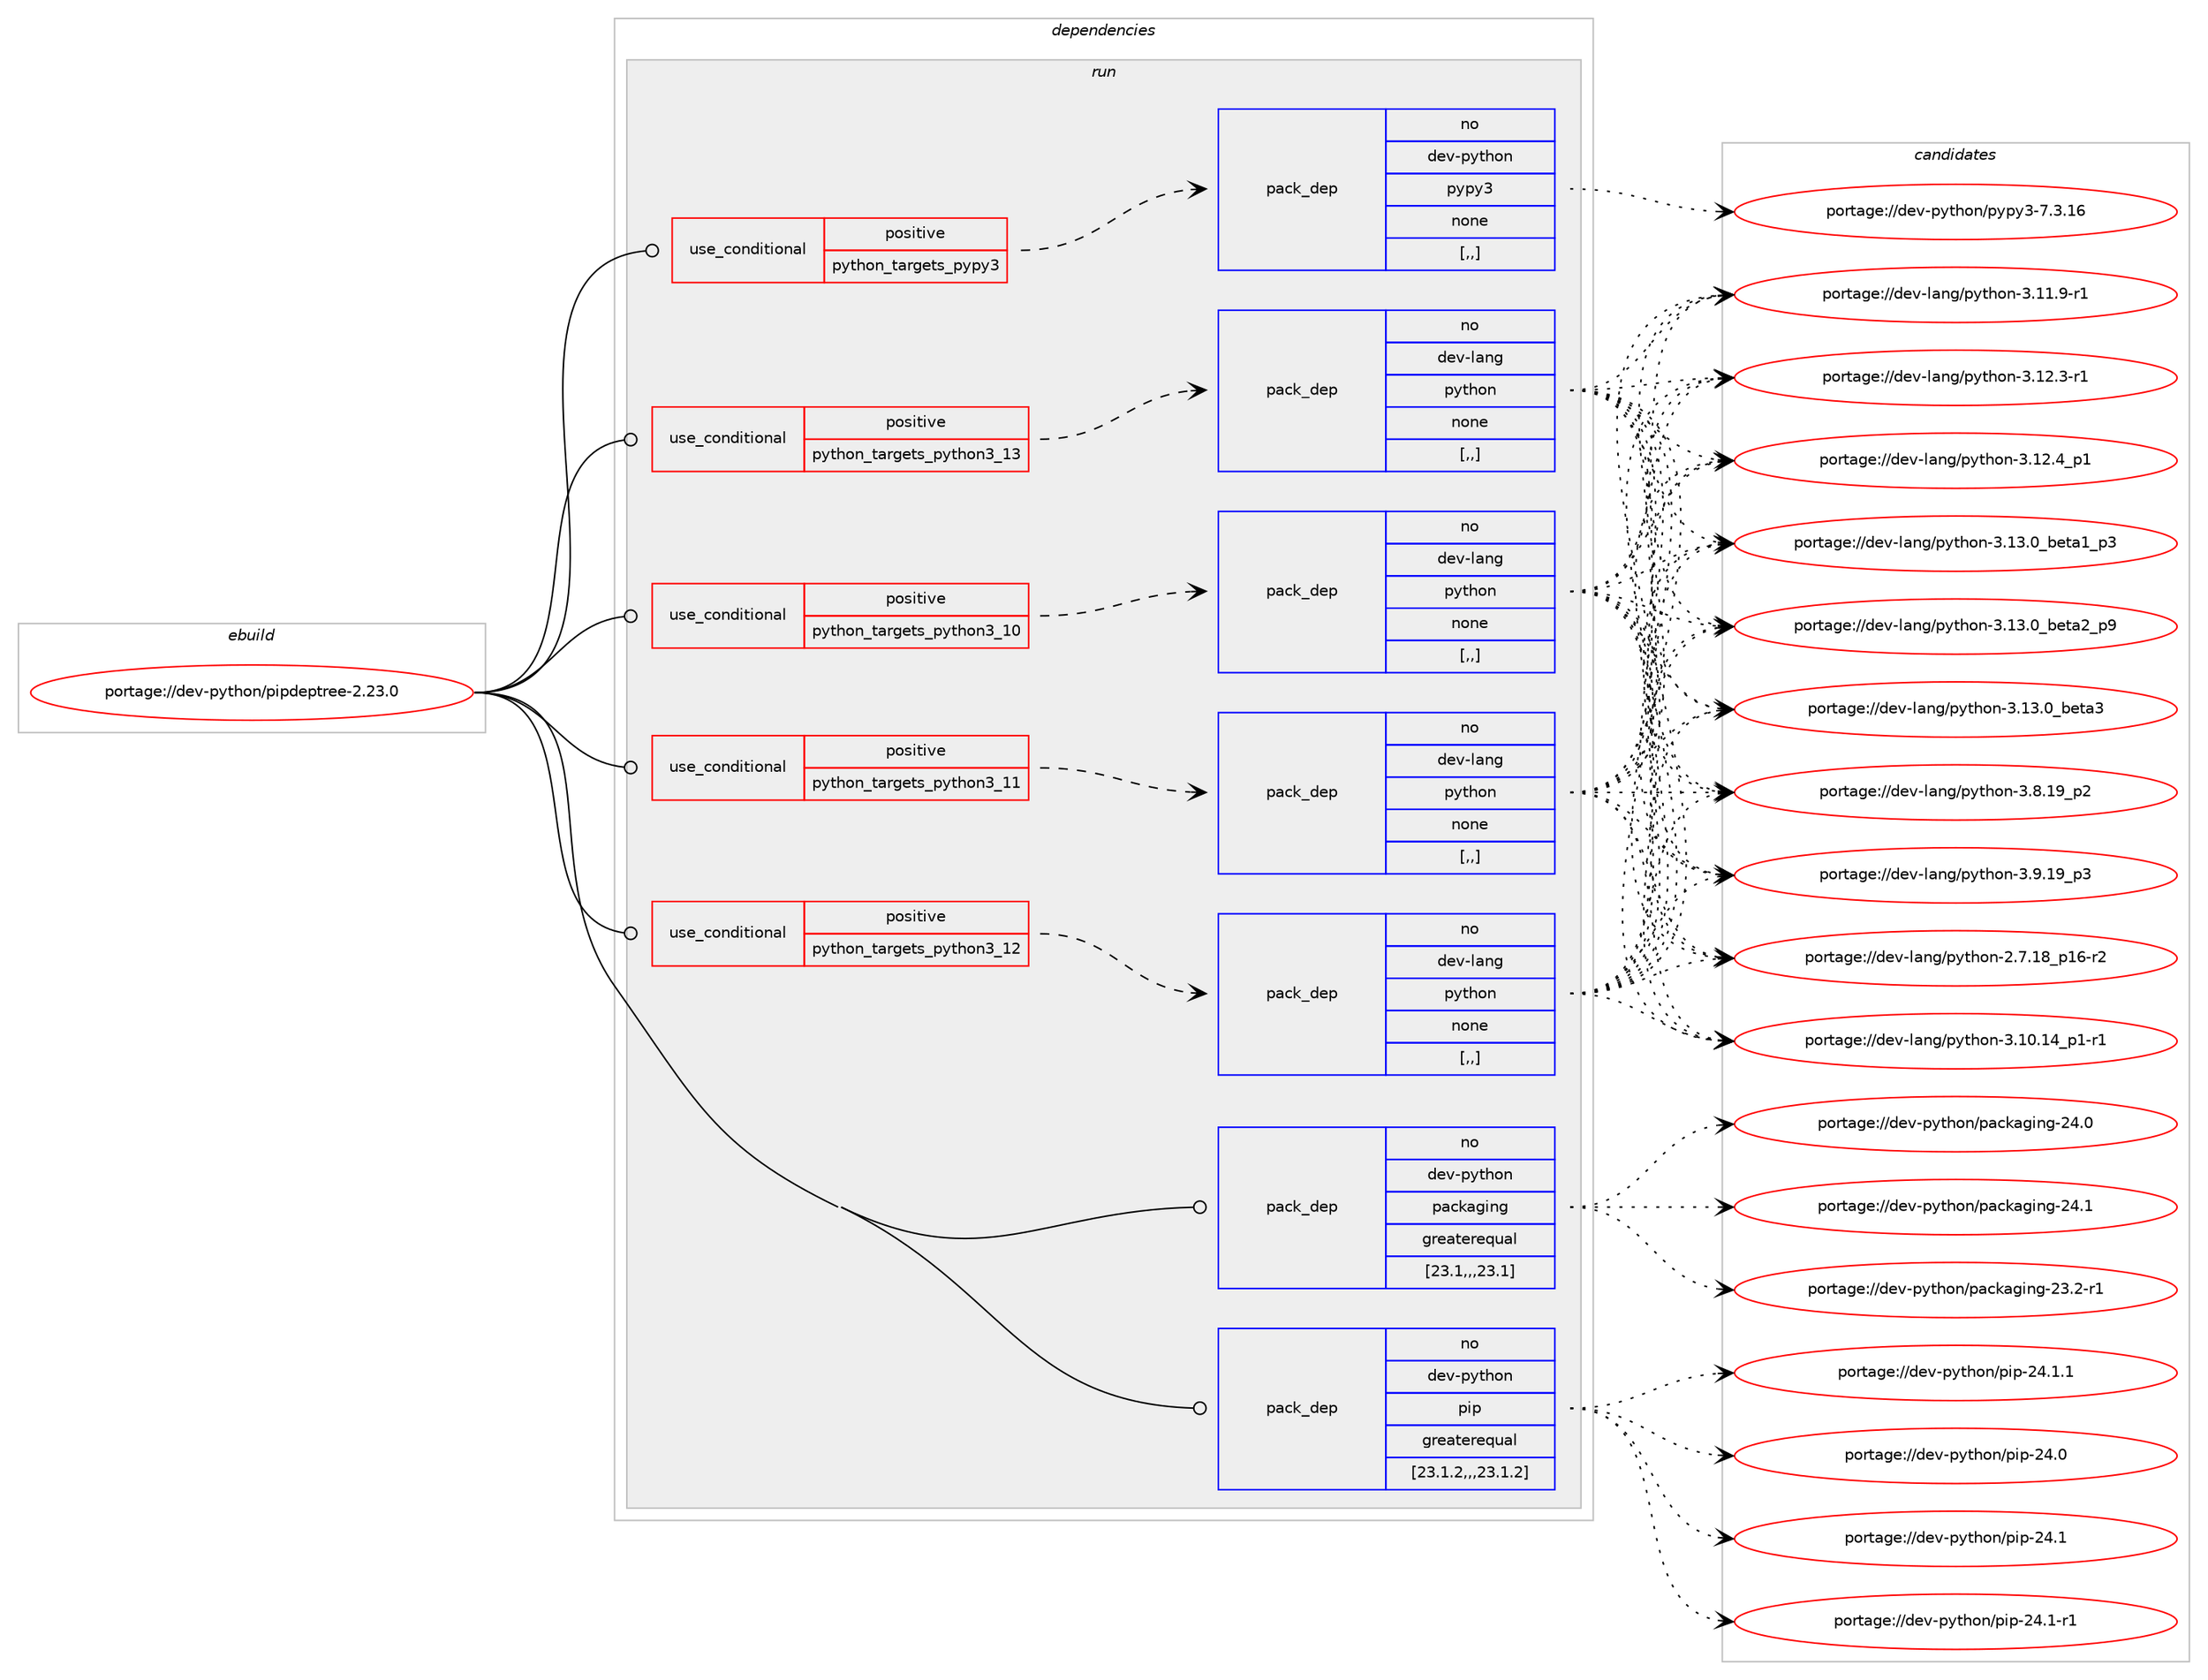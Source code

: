 digraph prolog {

# *************
# Graph options
# *************

newrank=true;
concentrate=true;
compound=true;
graph [rankdir=LR,fontname=Helvetica,fontsize=10,ranksep=1.5];#, ranksep=2.5, nodesep=0.2];
edge  [arrowhead=vee];
node  [fontname=Helvetica,fontsize=10];

# **********
# The ebuild
# **********

subgraph cluster_leftcol {
color=gray;
rank=same;
label=<<i>ebuild</i>>;
id [label="portage://dev-python/pipdeptree-2.23.0", color=red, width=4, href="../dev-python/pipdeptree-2.23.0.svg"];
}

# ****************
# The dependencies
# ****************

subgraph cluster_midcol {
color=gray;
label=<<i>dependencies</i>>;
subgraph cluster_compile {
fillcolor="#eeeeee";
style=filled;
label=<<i>compile</i>>;
}
subgraph cluster_compileandrun {
fillcolor="#eeeeee";
style=filled;
label=<<i>compile and run</i>>;
}
subgraph cluster_run {
fillcolor="#eeeeee";
style=filled;
label=<<i>run</i>>;
subgraph cond35013 {
dependency150910 [label=<<TABLE BORDER="0" CELLBORDER="1" CELLSPACING="0" CELLPADDING="4"><TR><TD ROWSPAN="3" CELLPADDING="10">use_conditional</TD></TR><TR><TD>positive</TD></TR><TR><TD>python_targets_pypy3</TD></TR></TABLE>>, shape=none, color=red];
subgraph pack114680 {
dependency150911 [label=<<TABLE BORDER="0" CELLBORDER="1" CELLSPACING="0" CELLPADDING="4" WIDTH="220"><TR><TD ROWSPAN="6" CELLPADDING="30">pack_dep</TD></TR><TR><TD WIDTH="110">no</TD></TR><TR><TD>dev-python</TD></TR><TR><TD>pypy3</TD></TR><TR><TD>none</TD></TR><TR><TD>[,,]</TD></TR></TABLE>>, shape=none, color=blue];
}
dependency150910:e -> dependency150911:w [weight=20,style="dashed",arrowhead="vee"];
}
id:e -> dependency150910:w [weight=20,style="solid",arrowhead="odot"];
subgraph cond35014 {
dependency150912 [label=<<TABLE BORDER="0" CELLBORDER="1" CELLSPACING="0" CELLPADDING="4"><TR><TD ROWSPAN="3" CELLPADDING="10">use_conditional</TD></TR><TR><TD>positive</TD></TR><TR><TD>python_targets_python3_10</TD></TR></TABLE>>, shape=none, color=red];
subgraph pack114681 {
dependency150913 [label=<<TABLE BORDER="0" CELLBORDER="1" CELLSPACING="0" CELLPADDING="4" WIDTH="220"><TR><TD ROWSPAN="6" CELLPADDING="30">pack_dep</TD></TR><TR><TD WIDTH="110">no</TD></TR><TR><TD>dev-lang</TD></TR><TR><TD>python</TD></TR><TR><TD>none</TD></TR><TR><TD>[,,]</TD></TR></TABLE>>, shape=none, color=blue];
}
dependency150912:e -> dependency150913:w [weight=20,style="dashed",arrowhead="vee"];
}
id:e -> dependency150912:w [weight=20,style="solid",arrowhead="odot"];
subgraph cond35015 {
dependency150914 [label=<<TABLE BORDER="0" CELLBORDER="1" CELLSPACING="0" CELLPADDING="4"><TR><TD ROWSPAN="3" CELLPADDING="10">use_conditional</TD></TR><TR><TD>positive</TD></TR><TR><TD>python_targets_python3_11</TD></TR></TABLE>>, shape=none, color=red];
subgraph pack114682 {
dependency150915 [label=<<TABLE BORDER="0" CELLBORDER="1" CELLSPACING="0" CELLPADDING="4" WIDTH="220"><TR><TD ROWSPAN="6" CELLPADDING="30">pack_dep</TD></TR><TR><TD WIDTH="110">no</TD></TR><TR><TD>dev-lang</TD></TR><TR><TD>python</TD></TR><TR><TD>none</TD></TR><TR><TD>[,,]</TD></TR></TABLE>>, shape=none, color=blue];
}
dependency150914:e -> dependency150915:w [weight=20,style="dashed",arrowhead="vee"];
}
id:e -> dependency150914:w [weight=20,style="solid",arrowhead="odot"];
subgraph cond35016 {
dependency150916 [label=<<TABLE BORDER="0" CELLBORDER="1" CELLSPACING="0" CELLPADDING="4"><TR><TD ROWSPAN="3" CELLPADDING="10">use_conditional</TD></TR><TR><TD>positive</TD></TR><TR><TD>python_targets_python3_12</TD></TR></TABLE>>, shape=none, color=red];
subgraph pack114683 {
dependency150917 [label=<<TABLE BORDER="0" CELLBORDER="1" CELLSPACING="0" CELLPADDING="4" WIDTH="220"><TR><TD ROWSPAN="6" CELLPADDING="30">pack_dep</TD></TR><TR><TD WIDTH="110">no</TD></TR><TR><TD>dev-lang</TD></TR><TR><TD>python</TD></TR><TR><TD>none</TD></TR><TR><TD>[,,]</TD></TR></TABLE>>, shape=none, color=blue];
}
dependency150916:e -> dependency150917:w [weight=20,style="dashed",arrowhead="vee"];
}
id:e -> dependency150916:w [weight=20,style="solid",arrowhead="odot"];
subgraph cond35017 {
dependency150918 [label=<<TABLE BORDER="0" CELLBORDER="1" CELLSPACING="0" CELLPADDING="4"><TR><TD ROWSPAN="3" CELLPADDING="10">use_conditional</TD></TR><TR><TD>positive</TD></TR><TR><TD>python_targets_python3_13</TD></TR></TABLE>>, shape=none, color=red];
subgraph pack114684 {
dependency150919 [label=<<TABLE BORDER="0" CELLBORDER="1" CELLSPACING="0" CELLPADDING="4" WIDTH="220"><TR><TD ROWSPAN="6" CELLPADDING="30">pack_dep</TD></TR><TR><TD WIDTH="110">no</TD></TR><TR><TD>dev-lang</TD></TR><TR><TD>python</TD></TR><TR><TD>none</TD></TR><TR><TD>[,,]</TD></TR></TABLE>>, shape=none, color=blue];
}
dependency150918:e -> dependency150919:w [weight=20,style="dashed",arrowhead="vee"];
}
id:e -> dependency150918:w [weight=20,style="solid",arrowhead="odot"];
subgraph pack114685 {
dependency150920 [label=<<TABLE BORDER="0" CELLBORDER="1" CELLSPACING="0" CELLPADDING="4" WIDTH="220"><TR><TD ROWSPAN="6" CELLPADDING="30">pack_dep</TD></TR><TR><TD WIDTH="110">no</TD></TR><TR><TD>dev-python</TD></TR><TR><TD>packaging</TD></TR><TR><TD>greaterequal</TD></TR><TR><TD>[23.1,,,23.1]</TD></TR></TABLE>>, shape=none, color=blue];
}
id:e -> dependency150920:w [weight=20,style="solid",arrowhead="odot"];
subgraph pack114686 {
dependency150921 [label=<<TABLE BORDER="0" CELLBORDER="1" CELLSPACING="0" CELLPADDING="4" WIDTH="220"><TR><TD ROWSPAN="6" CELLPADDING="30">pack_dep</TD></TR><TR><TD WIDTH="110">no</TD></TR><TR><TD>dev-python</TD></TR><TR><TD>pip</TD></TR><TR><TD>greaterequal</TD></TR><TR><TD>[23.1.2,,,23.1.2]</TD></TR></TABLE>>, shape=none, color=blue];
}
id:e -> dependency150921:w [weight=20,style="solid",arrowhead="odot"];
}
}

# **************
# The candidates
# **************

subgraph cluster_choices {
rank=same;
color=gray;
label=<<i>candidates</i>>;

subgraph choice114680 {
color=black;
nodesep=1;
choice10010111845112121116104111110471121211121215145554651464954 [label="portage://dev-python/pypy3-7.3.16", color=red, width=4,href="../dev-python/pypy3-7.3.16.svg"];
dependency150911:e -> choice10010111845112121116104111110471121211121215145554651464954:w [style=dotted,weight="100"];
}
subgraph choice114681 {
color=black;
nodesep=1;
choice100101118451089711010347112121116104111110455046554649569511249544511450 [label="portage://dev-lang/python-2.7.18_p16-r2", color=red, width=4,href="../dev-lang/python-2.7.18_p16-r2.svg"];
choice100101118451089711010347112121116104111110455146494846495295112494511449 [label="portage://dev-lang/python-3.10.14_p1-r1", color=red, width=4,href="../dev-lang/python-3.10.14_p1-r1.svg"];
choice100101118451089711010347112121116104111110455146494946574511449 [label="portage://dev-lang/python-3.11.9-r1", color=red, width=4,href="../dev-lang/python-3.11.9-r1.svg"];
choice100101118451089711010347112121116104111110455146495046514511449 [label="portage://dev-lang/python-3.12.3-r1", color=red, width=4,href="../dev-lang/python-3.12.3-r1.svg"];
choice100101118451089711010347112121116104111110455146495046529511249 [label="portage://dev-lang/python-3.12.4_p1", color=red, width=4,href="../dev-lang/python-3.12.4_p1.svg"];
choice10010111845108971101034711212111610411111045514649514648959810111697499511251 [label="portage://dev-lang/python-3.13.0_beta1_p3", color=red, width=4,href="../dev-lang/python-3.13.0_beta1_p3.svg"];
choice10010111845108971101034711212111610411111045514649514648959810111697509511257 [label="portage://dev-lang/python-3.13.0_beta2_p9", color=red, width=4,href="../dev-lang/python-3.13.0_beta2_p9.svg"];
choice1001011184510897110103471121211161041111104551464951464895981011169751 [label="portage://dev-lang/python-3.13.0_beta3", color=red, width=4,href="../dev-lang/python-3.13.0_beta3.svg"];
choice100101118451089711010347112121116104111110455146564649579511250 [label="portage://dev-lang/python-3.8.19_p2", color=red, width=4,href="../dev-lang/python-3.8.19_p2.svg"];
choice100101118451089711010347112121116104111110455146574649579511251 [label="portage://dev-lang/python-3.9.19_p3", color=red, width=4,href="../dev-lang/python-3.9.19_p3.svg"];
dependency150913:e -> choice100101118451089711010347112121116104111110455046554649569511249544511450:w [style=dotted,weight="100"];
dependency150913:e -> choice100101118451089711010347112121116104111110455146494846495295112494511449:w [style=dotted,weight="100"];
dependency150913:e -> choice100101118451089711010347112121116104111110455146494946574511449:w [style=dotted,weight="100"];
dependency150913:e -> choice100101118451089711010347112121116104111110455146495046514511449:w [style=dotted,weight="100"];
dependency150913:e -> choice100101118451089711010347112121116104111110455146495046529511249:w [style=dotted,weight="100"];
dependency150913:e -> choice10010111845108971101034711212111610411111045514649514648959810111697499511251:w [style=dotted,weight="100"];
dependency150913:e -> choice10010111845108971101034711212111610411111045514649514648959810111697509511257:w [style=dotted,weight="100"];
dependency150913:e -> choice1001011184510897110103471121211161041111104551464951464895981011169751:w [style=dotted,weight="100"];
dependency150913:e -> choice100101118451089711010347112121116104111110455146564649579511250:w [style=dotted,weight="100"];
dependency150913:e -> choice100101118451089711010347112121116104111110455146574649579511251:w [style=dotted,weight="100"];
}
subgraph choice114682 {
color=black;
nodesep=1;
choice100101118451089711010347112121116104111110455046554649569511249544511450 [label="portage://dev-lang/python-2.7.18_p16-r2", color=red, width=4,href="../dev-lang/python-2.7.18_p16-r2.svg"];
choice100101118451089711010347112121116104111110455146494846495295112494511449 [label="portage://dev-lang/python-3.10.14_p1-r1", color=red, width=4,href="../dev-lang/python-3.10.14_p1-r1.svg"];
choice100101118451089711010347112121116104111110455146494946574511449 [label="portage://dev-lang/python-3.11.9-r1", color=red, width=4,href="../dev-lang/python-3.11.9-r1.svg"];
choice100101118451089711010347112121116104111110455146495046514511449 [label="portage://dev-lang/python-3.12.3-r1", color=red, width=4,href="../dev-lang/python-3.12.3-r1.svg"];
choice100101118451089711010347112121116104111110455146495046529511249 [label="portage://dev-lang/python-3.12.4_p1", color=red, width=4,href="../dev-lang/python-3.12.4_p1.svg"];
choice10010111845108971101034711212111610411111045514649514648959810111697499511251 [label="portage://dev-lang/python-3.13.0_beta1_p3", color=red, width=4,href="../dev-lang/python-3.13.0_beta1_p3.svg"];
choice10010111845108971101034711212111610411111045514649514648959810111697509511257 [label="portage://dev-lang/python-3.13.0_beta2_p9", color=red, width=4,href="../dev-lang/python-3.13.0_beta2_p9.svg"];
choice1001011184510897110103471121211161041111104551464951464895981011169751 [label="portage://dev-lang/python-3.13.0_beta3", color=red, width=4,href="../dev-lang/python-3.13.0_beta3.svg"];
choice100101118451089711010347112121116104111110455146564649579511250 [label="portage://dev-lang/python-3.8.19_p2", color=red, width=4,href="../dev-lang/python-3.8.19_p2.svg"];
choice100101118451089711010347112121116104111110455146574649579511251 [label="portage://dev-lang/python-3.9.19_p3", color=red, width=4,href="../dev-lang/python-3.9.19_p3.svg"];
dependency150915:e -> choice100101118451089711010347112121116104111110455046554649569511249544511450:w [style=dotted,weight="100"];
dependency150915:e -> choice100101118451089711010347112121116104111110455146494846495295112494511449:w [style=dotted,weight="100"];
dependency150915:e -> choice100101118451089711010347112121116104111110455146494946574511449:w [style=dotted,weight="100"];
dependency150915:e -> choice100101118451089711010347112121116104111110455146495046514511449:w [style=dotted,weight="100"];
dependency150915:e -> choice100101118451089711010347112121116104111110455146495046529511249:w [style=dotted,weight="100"];
dependency150915:e -> choice10010111845108971101034711212111610411111045514649514648959810111697499511251:w [style=dotted,weight="100"];
dependency150915:e -> choice10010111845108971101034711212111610411111045514649514648959810111697509511257:w [style=dotted,weight="100"];
dependency150915:e -> choice1001011184510897110103471121211161041111104551464951464895981011169751:w [style=dotted,weight="100"];
dependency150915:e -> choice100101118451089711010347112121116104111110455146564649579511250:w [style=dotted,weight="100"];
dependency150915:e -> choice100101118451089711010347112121116104111110455146574649579511251:w [style=dotted,weight="100"];
}
subgraph choice114683 {
color=black;
nodesep=1;
choice100101118451089711010347112121116104111110455046554649569511249544511450 [label="portage://dev-lang/python-2.7.18_p16-r2", color=red, width=4,href="../dev-lang/python-2.7.18_p16-r2.svg"];
choice100101118451089711010347112121116104111110455146494846495295112494511449 [label="portage://dev-lang/python-3.10.14_p1-r1", color=red, width=4,href="../dev-lang/python-3.10.14_p1-r1.svg"];
choice100101118451089711010347112121116104111110455146494946574511449 [label="portage://dev-lang/python-3.11.9-r1", color=red, width=4,href="../dev-lang/python-3.11.9-r1.svg"];
choice100101118451089711010347112121116104111110455146495046514511449 [label="portage://dev-lang/python-3.12.3-r1", color=red, width=4,href="../dev-lang/python-3.12.3-r1.svg"];
choice100101118451089711010347112121116104111110455146495046529511249 [label="portage://dev-lang/python-3.12.4_p1", color=red, width=4,href="../dev-lang/python-3.12.4_p1.svg"];
choice10010111845108971101034711212111610411111045514649514648959810111697499511251 [label="portage://dev-lang/python-3.13.0_beta1_p3", color=red, width=4,href="../dev-lang/python-3.13.0_beta1_p3.svg"];
choice10010111845108971101034711212111610411111045514649514648959810111697509511257 [label="portage://dev-lang/python-3.13.0_beta2_p9", color=red, width=4,href="../dev-lang/python-3.13.0_beta2_p9.svg"];
choice1001011184510897110103471121211161041111104551464951464895981011169751 [label="portage://dev-lang/python-3.13.0_beta3", color=red, width=4,href="../dev-lang/python-3.13.0_beta3.svg"];
choice100101118451089711010347112121116104111110455146564649579511250 [label="portage://dev-lang/python-3.8.19_p2", color=red, width=4,href="../dev-lang/python-3.8.19_p2.svg"];
choice100101118451089711010347112121116104111110455146574649579511251 [label="portage://dev-lang/python-3.9.19_p3", color=red, width=4,href="../dev-lang/python-3.9.19_p3.svg"];
dependency150917:e -> choice100101118451089711010347112121116104111110455046554649569511249544511450:w [style=dotted,weight="100"];
dependency150917:e -> choice100101118451089711010347112121116104111110455146494846495295112494511449:w [style=dotted,weight="100"];
dependency150917:e -> choice100101118451089711010347112121116104111110455146494946574511449:w [style=dotted,weight="100"];
dependency150917:e -> choice100101118451089711010347112121116104111110455146495046514511449:w [style=dotted,weight="100"];
dependency150917:e -> choice100101118451089711010347112121116104111110455146495046529511249:w [style=dotted,weight="100"];
dependency150917:e -> choice10010111845108971101034711212111610411111045514649514648959810111697499511251:w [style=dotted,weight="100"];
dependency150917:e -> choice10010111845108971101034711212111610411111045514649514648959810111697509511257:w [style=dotted,weight="100"];
dependency150917:e -> choice1001011184510897110103471121211161041111104551464951464895981011169751:w [style=dotted,weight="100"];
dependency150917:e -> choice100101118451089711010347112121116104111110455146564649579511250:w [style=dotted,weight="100"];
dependency150917:e -> choice100101118451089711010347112121116104111110455146574649579511251:w [style=dotted,weight="100"];
}
subgraph choice114684 {
color=black;
nodesep=1;
choice100101118451089711010347112121116104111110455046554649569511249544511450 [label="portage://dev-lang/python-2.7.18_p16-r2", color=red, width=4,href="../dev-lang/python-2.7.18_p16-r2.svg"];
choice100101118451089711010347112121116104111110455146494846495295112494511449 [label="portage://dev-lang/python-3.10.14_p1-r1", color=red, width=4,href="../dev-lang/python-3.10.14_p1-r1.svg"];
choice100101118451089711010347112121116104111110455146494946574511449 [label="portage://dev-lang/python-3.11.9-r1", color=red, width=4,href="../dev-lang/python-3.11.9-r1.svg"];
choice100101118451089711010347112121116104111110455146495046514511449 [label="portage://dev-lang/python-3.12.3-r1", color=red, width=4,href="../dev-lang/python-3.12.3-r1.svg"];
choice100101118451089711010347112121116104111110455146495046529511249 [label="portage://dev-lang/python-3.12.4_p1", color=red, width=4,href="../dev-lang/python-3.12.4_p1.svg"];
choice10010111845108971101034711212111610411111045514649514648959810111697499511251 [label="portage://dev-lang/python-3.13.0_beta1_p3", color=red, width=4,href="../dev-lang/python-3.13.0_beta1_p3.svg"];
choice10010111845108971101034711212111610411111045514649514648959810111697509511257 [label="portage://dev-lang/python-3.13.0_beta2_p9", color=red, width=4,href="../dev-lang/python-3.13.0_beta2_p9.svg"];
choice1001011184510897110103471121211161041111104551464951464895981011169751 [label="portage://dev-lang/python-3.13.0_beta3", color=red, width=4,href="../dev-lang/python-3.13.0_beta3.svg"];
choice100101118451089711010347112121116104111110455146564649579511250 [label="portage://dev-lang/python-3.8.19_p2", color=red, width=4,href="../dev-lang/python-3.8.19_p2.svg"];
choice100101118451089711010347112121116104111110455146574649579511251 [label="portage://dev-lang/python-3.9.19_p3", color=red, width=4,href="../dev-lang/python-3.9.19_p3.svg"];
dependency150919:e -> choice100101118451089711010347112121116104111110455046554649569511249544511450:w [style=dotted,weight="100"];
dependency150919:e -> choice100101118451089711010347112121116104111110455146494846495295112494511449:w [style=dotted,weight="100"];
dependency150919:e -> choice100101118451089711010347112121116104111110455146494946574511449:w [style=dotted,weight="100"];
dependency150919:e -> choice100101118451089711010347112121116104111110455146495046514511449:w [style=dotted,weight="100"];
dependency150919:e -> choice100101118451089711010347112121116104111110455146495046529511249:w [style=dotted,weight="100"];
dependency150919:e -> choice10010111845108971101034711212111610411111045514649514648959810111697499511251:w [style=dotted,weight="100"];
dependency150919:e -> choice10010111845108971101034711212111610411111045514649514648959810111697509511257:w [style=dotted,weight="100"];
dependency150919:e -> choice1001011184510897110103471121211161041111104551464951464895981011169751:w [style=dotted,weight="100"];
dependency150919:e -> choice100101118451089711010347112121116104111110455146564649579511250:w [style=dotted,weight="100"];
dependency150919:e -> choice100101118451089711010347112121116104111110455146574649579511251:w [style=dotted,weight="100"];
}
subgraph choice114685 {
color=black;
nodesep=1;
choice100101118451121211161041111104711297991079710310511010345505146504511449 [label="portage://dev-python/packaging-23.2-r1", color=red, width=4,href="../dev-python/packaging-23.2-r1.svg"];
choice10010111845112121116104111110471129799107971031051101034550524648 [label="portage://dev-python/packaging-24.0", color=red, width=4,href="../dev-python/packaging-24.0.svg"];
choice10010111845112121116104111110471129799107971031051101034550524649 [label="portage://dev-python/packaging-24.1", color=red, width=4,href="../dev-python/packaging-24.1.svg"];
dependency150920:e -> choice100101118451121211161041111104711297991079710310511010345505146504511449:w [style=dotted,weight="100"];
dependency150920:e -> choice10010111845112121116104111110471129799107971031051101034550524648:w [style=dotted,weight="100"];
dependency150920:e -> choice10010111845112121116104111110471129799107971031051101034550524649:w [style=dotted,weight="100"];
}
subgraph choice114686 {
color=black;
nodesep=1;
choice10010111845112121116104111110471121051124550524648 [label="portage://dev-python/pip-24.0", color=red, width=4,href="../dev-python/pip-24.0.svg"];
choice10010111845112121116104111110471121051124550524649 [label="portage://dev-python/pip-24.1", color=red, width=4,href="../dev-python/pip-24.1.svg"];
choice100101118451121211161041111104711210511245505246494511449 [label="portage://dev-python/pip-24.1-r1", color=red, width=4,href="../dev-python/pip-24.1-r1.svg"];
choice100101118451121211161041111104711210511245505246494649 [label="portage://dev-python/pip-24.1.1", color=red, width=4,href="../dev-python/pip-24.1.1.svg"];
dependency150921:e -> choice10010111845112121116104111110471121051124550524648:w [style=dotted,weight="100"];
dependency150921:e -> choice10010111845112121116104111110471121051124550524649:w [style=dotted,weight="100"];
dependency150921:e -> choice100101118451121211161041111104711210511245505246494511449:w [style=dotted,weight="100"];
dependency150921:e -> choice100101118451121211161041111104711210511245505246494649:w [style=dotted,weight="100"];
}
}

}
